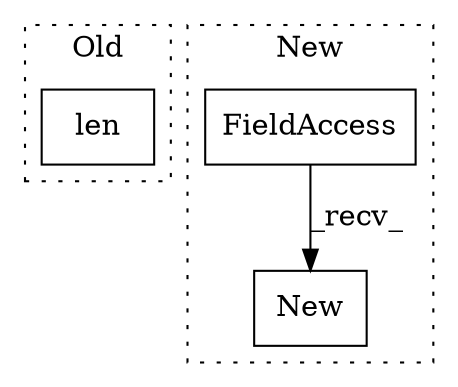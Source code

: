 digraph G {
subgraph cluster0 {
1 [label="len" a="32" s="13856,13892" l="4,1" shape="box"];
label = "Old";
style="dotted";
}
subgraph cluster1 {
2 [label="New" a="32" s="8294,8341" l="4,1" shape="box"];
3 [label="FieldAccess" a="22" s="8280" l="13" shape="box"];
label = "New";
style="dotted";
}
3 -> 2 [label="_recv_"];
}